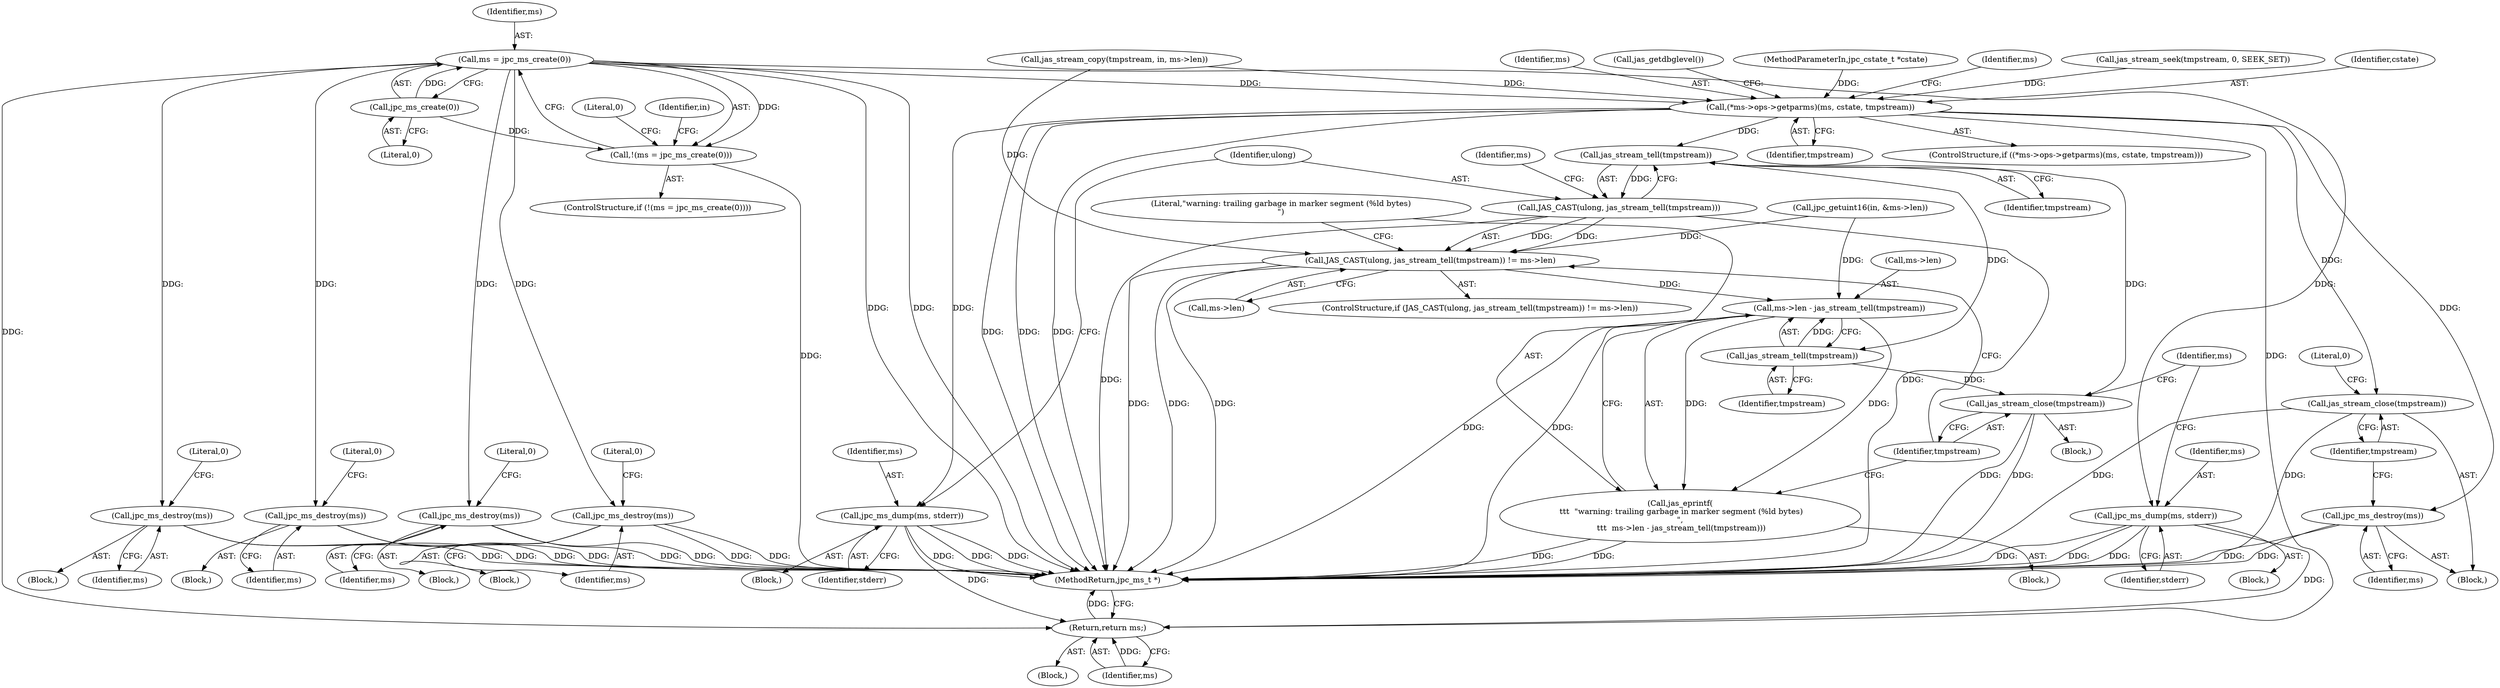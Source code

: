 digraph "0_jasper_d42b2388f7f8e0332c846675133acea151fc557a_34@API" {
"1000121" [label="(Call,ms = jpc_ms_create(0))"];
"1000123" [label="(Call,jpc_ms_create(0))"];
"1000120" [label="(Call,!(ms = jpc_ms_create(0)))"];
"1000148" [label="(Call,jpc_ms_destroy(ms))"];
"1000186" [label="(Call,jpc_ms_destroy(ms))"];
"1000203" [label="(Call,jpc_ms_destroy(ms))"];
"1000224" [label="(Call,jpc_ms_destroy(ms))"];
"1000229" [label="(Call,(*ms->ops->getparms)(ms, cstate, tmpstream))"];
"1000239" [label="(Call,jpc_ms_destroy(ms))"];
"1000241" [label="(Call,jas_stream_close(tmpstream))"];
"1000250" [label="(Call,jpc_ms_dump(ms, stderr))"];
"1000306" [label="(Return,return ms;)"];
"1000257" [label="(Call,jas_stream_tell(tmpstream))"];
"1000255" [label="(Call,JAS_CAST(ulong, jas_stream_tell(tmpstream)))"];
"1000254" [label="(Call,JAS_CAST(ulong, jas_stream_tell(tmpstream)) != ms->len)"];
"1000265" [label="(Call,ms->len - jas_stream_tell(tmpstream))"];
"1000263" [label="(Call,jas_eprintf(\n \t\t\t  \"warning: trailing garbage in marker segment (%ld bytes)\n\",\n \t\t\t  ms->len - jas_stream_tell(tmpstream)))"];
"1000269" [label="(Call,jas_stream_tell(tmpstream))"];
"1000271" [label="(Call,jas_stream_close(tmpstream))"];
"1000285" [label="(Call,jpc_ms_dump(ms, stderr))"];
"1000221" [label="(Block,)"];
"1000209" [label="(Call,jas_stream_copy(tmpstream, in, ms->len))"];
"1000185" [label="(Block,)"];
"1000174" [label="(Call,jpc_getuint16(in, &ms->len))"];
"1000187" [label="(Identifier,ms)"];
"1000264" [label="(Literal,\"warning: trailing garbage in marker segment (%ld bytes)\n\")"];
"1000115" [label="(Block,)"];
"1000265" [label="(Call,ms->len - jas_stream_tell(tmpstream))"];
"1000271" [label="(Call,jas_stream_close(tmpstream))"];
"1000227" [label="(Literal,0)"];
"1000291" [label="(Identifier,ms)"];
"1000257" [label="(Call,jas_stream_tell(tmpstream))"];
"1000255" [label="(Call,JAS_CAST(ulong, jas_stream_tell(tmpstream)))"];
"1000307" [label="(Identifier,ms)"];
"1000262" [label="(Block,)"];
"1000256" [label="(Identifier,ulong)"];
"1000269" [label="(Call,jas_stream_tell(tmpstream))"];
"1000122" [label="(Identifier,ms)"];
"1000123" [label="(Call,jpc_ms_create(0))"];
"1000147" [label="(Block,)"];
"1000240" [label="(Identifier,ms)"];
"1000285" [label="(Call,jpc_ms_dump(ms, stderr))"];
"1000149" [label="(Identifier,ms)"];
"1000216" [label="(Call,jas_stream_seek(tmpstream, 0, SEEK_SET))"];
"1000171" [label="(Block,)"];
"1000286" [label="(Identifier,ms)"];
"1000231" [label="(Identifier,cstate)"];
"1000151" [label="(Literal,0)"];
"1000241" [label="(Call,jas_stream_close(tmpstream))"];
"1000251" [label="(Identifier,ms)"];
"1000254" [label="(Call,JAS_CAST(ulong, jas_stream_tell(tmpstream)) != ms->len)"];
"1000242" [label="(Identifier,tmpstream)"];
"1000233" [label="(Block,)"];
"1000259" [label="(Call,ms->len)"];
"1000253" [label="(ControlStructure,if (JAS_CAST(ulong, jas_stream_tell(tmpstream)) != ms->len))"];
"1000202" [label="(Block,)"];
"1000287" [label="(Identifier,stderr)"];
"1000239" [label="(Call,jpc_ms_destroy(ms))"];
"1000252" [label="(Identifier,stderr)"];
"1000230" [label="(Identifier,ms)"];
"1000250" [label="(Call,jpc_ms_dump(ms, stderr))"];
"1000121" [label="(Call,ms = jpc_ms_create(0))"];
"1000247" [label="(Call,jas_getdbglevel())"];
"1000189" [label="(Literal,0)"];
"1000284" [label="(Block,)"];
"1000206" [label="(Literal,0)"];
"1000229" [label="(Call,(*ms->ops->getparms)(ms, cstate, tmpstream))"];
"1000120" [label="(Call,!(ms = jpc_ms_create(0)))"];
"1000114" [label="(MethodParameterIn,jpc_cstate_t *cstate)"];
"1000244" [label="(Literal,0)"];
"1000224" [label="(Call,jpc_ms_destroy(ms))"];
"1000308" [label="(MethodReturn,jpc_ms_t *)"];
"1000263" [label="(Call,jas_eprintf(\n \t\t\t  \"warning: trailing garbage in marker segment (%ld bytes)\n\",\n \t\t\t  ms->len - jas_stream_tell(tmpstream)))"];
"1000186" [label="(Call,jpc_ms_destroy(ms))"];
"1000272" [label="(Identifier,tmpstream)"];
"1000148" [label="(Call,jpc_ms_destroy(ms))"];
"1000306" [label="(Return,return ms;)"];
"1000258" [label="(Identifier,tmpstream)"];
"1000260" [label="(Identifier,ms)"];
"1000232" [label="(Identifier,tmpstream)"];
"1000119" [label="(ControlStructure,if (!(ms = jpc_ms_create(0))))"];
"1000127" [label="(Literal,0)"];
"1000270" [label="(Identifier,tmpstream)"];
"1000203" [label="(Call,jpc_ms_destroy(ms))"];
"1000131" [label="(Identifier,in)"];
"1000204" [label="(Identifier,ms)"];
"1000236" [label="(Identifier,ms)"];
"1000225" [label="(Identifier,ms)"];
"1000124" [label="(Literal,0)"];
"1000249" [label="(Block,)"];
"1000228" [label="(ControlStructure,if ((*ms->ops->getparms)(ms, cstate, tmpstream)))"];
"1000266" [label="(Call,ms->len)"];
"1000121" -> "1000120"  [label="AST: "];
"1000121" -> "1000123"  [label="CFG: "];
"1000122" -> "1000121"  [label="AST: "];
"1000123" -> "1000121"  [label="AST: "];
"1000120" -> "1000121"  [label="CFG: "];
"1000121" -> "1000308"  [label="DDG: "];
"1000121" -> "1000308"  [label="DDG: "];
"1000121" -> "1000120"  [label="DDG: "];
"1000123" -> "1000121"  [label="DDG: "];
"1000121" -> "1000148"  [label="DDG: "];
"1000121" -> "1000186"  [label="DDG: "];
"1000121" -> "1000203"  [label="DDG: "];
"1000121" -> "1000224"  [label="DDG: "];
"1000121" -> "1000229"  [label="DDG: "];
"1000121" -> "1000285"  [label="DDG: "];
"1000121" -> "1000306"  [label="DDG: "];
"1000123" -> "1000124"  [label="CFG: "];
"1000124" -> "1000123"  [label="AST: "];
"1000123" -> "1000120"  [label="DDG: "];
"1000120" -> "1000119"  [label="AST: "];
"1000127" -> "1000120"  [label="CFG: "];
"1000131" -> "1000120"  [label="CFG: "];
"1000120" -> "1000308"  [label="DDG: "];
"1000148" -> "1000147"  [label="AST: "];
"1000148" -> "1000149"  [label="CFG: "];
"1000149" -> "1000148"  [label="AST: "];
"1000151" -> "1000148"  [label="CFG: "];
"1000148" -> "1000308"  [label="DDG: "];
"1000148" -> "1000308"  [label="DDG: "];
"1000186" -> "1000185"  [label="AST: "];
"1000186" -> "1000187"  [label="CFG: "];
"1000187" -> "1000186"  [label="AST: "];
"1000189" -> "1000186"  [label="CFG: "];
"1000186" -> "1000308"  [label="DDG: "];
"1000186" -> "1000308"  [label="DDG: "];
"1000203" -> "1000202"  [label="AST: "];
"1000203" -> "1000204"  [label="CFG: "];
"1000204" -> "1000203"  [label="AST: "];
"1000206" -> "1000203"  [label="CFG: "];
"1000203" -> "1000308"  [label="DDG: "];
"1000203" -> "1000308"  [label="DDG: "];
"1000224" -> "1000221"  [label="AST: "];
"1000224" -> "1000225"  [label="CFG: "];
"1000225" -> "1000224"  [label="AST: "];
"1000227" -> "1000224"  [label="CFG: "];
"1000224" -> "1000308"  [label="DDG: "];
"1000224" -> "1000308"  [label="DDG: "];
"1000229" -> "1000228"  [label="AST: "];
"1000229" -> "1000232"  [label="CFG: "];
"1000230" -> "1000229"  [label="AST: "];
"1000231" -> "1000229"  [label="AST: "];
"1000232" -> "1000229"  [label="AST: "];
"1000236" -> "1000229"  [label="CFG: "];
"1000247" -> "1000229"  [label="CFG: "];
"1000229" -> "1000308"  [label="DDG: "];
"1000229" -> "1000308"  [label="DDG: "];
"1000229" -> "1000308"  [label="DDG: "];
"1000114" -> "1000229"  [label="DDG: "];
"1000209" -> "1000229"  [label="DDG: "];
"1000216" -> "1000229"  [label="DDG: "];
"1000229" -> "1000239"  [label="DDG: "];
"1000229" -> "1000241"  [label="DDG: "];
"1000229" -> "1000250"  [label="DDG: "];
"1000229" -> "1000257"  [label="DDG: "];
"1000229" -> "1000306"  [label="DDG: "];
"1000239" -> "1000233"  [label="AST: "];
"1000239" -> "1000240"  [label="CFG: "];
"1000240" -> "1000239"  [label="AST: "];
"1000242" -> "1000239"  [label="CFG: "];
"1000239" -> "1000308"  [label="DDG: "];
"1000239" -> "1000308"  [label="DDG: "];
"1000241" -> "1000233"  [label="AST: "];
"1000241" -> "1000242"  [label="CFG: "];
"1000242" -> "1000241"  [label="AST: "];
"1000244" -> "1000241"  [label="CFG: "];
"1000241" -> "1000308"  [label="DDG: "];
"1000241" -> "1000308"  [label="DDG: "];
"1000250" -> "1000249"  [label="AST: "];
"1000250" -> "1000252"  [label="CFG: "];
"1000251" -> "1000250"  [label="AST: "];
"1000252" -> "1000250"  [label="AST: "];
"1000256" -> "1000250"  [label="CFG: "];
"1000250" -> "1000308"  [label="DDG: "];
"1000250" -> "1000308"  [label="DDG: "];
"1000250" -> "1000308"  [label="DDG: "];
"1000250" -> "1000306"  [label="DDG: "];
"1000306" -> "1000115"  [label="AST: "];
"1000306" -> "1000307"  [label="CFG: "];
"1000307" -> "1000306"  [label="AST: "];
"1000308" -> "1000306"  [label="CFG: "];
"1000306" -> "1000308"  [label="DDG: "];
"1000307" -> "1000306"  [label="DDG: "];
"1000285" -> "1000306"  [label="DDG: "];
"1000257" -> "1000255"  [label="AST: "];
"1000257" -> "1000258"  [label="CFG: "];
"1000258" -> "1000257"  [label="AST: "];
"1000255" -> "1000257"  [label="CFG: "];
"1000257" -> "1000255"  [label="DDG: "];
"1000257" -> "1000269"  [label="DDG: "];
"1000257" -> "1000271"  [label="DDG: "];
"1000255" -> "1000254"  [label="AST: "];
"1000256" -> "1000255"  [label="AST: "];
"1000260" -> "1000255"  [label="CFG: "];
"1000255" -> "1000308"  [label="DDG: "];
"1000255" -> "1000308"  [label="DDG: "];
"1000255" -> "1000254"  [label="DDG: "];
"1000255" -> "1000254"  [label="DDG: "];
"1000254" -> "1000253"  [label="AST: "];
"1000254" -> "1000259"  [label="CFG: "];
"1000259" -> "1000254"  [label="AST: "];
"1000264" -> "1000254"  [label="CFG: "];
"1000272" -> "1000254"  [label="CFG: "];
"1000254" -> "1000308"  [label="DDG: "];
"1000254" -> "1000308"  [label="DDG: "];
"1000254" -> "1000308"  [label="DDG: "];
"1000174" -> "1000254"  [label="DDG: "];
"1000209" -> "1000254"  [label="DDG: "];
"1000254" -> "1000265"  [label="DDG: "];
"1000265" -> "1000263"  [label="AST: "];
"1000265" -> "1000269"  [label="CFG: "];
"1000266" -> "1000265"  [label="AST: "];
"1000269" -> "1000265"  [label="AST: "];
"1000263" -> "1000265"  [label="CFG: "];
"1000265" -> "1000308"  [label="DDG: "];
"1000265" -> "1000308"  [label="DDG: "];
"1000265" -> "1000263"  [label="DDG: "];
"1000265" -> "1000263"  [label="DDG: "];
"1000174" -> "1000265"  [label="DDG: "];
"1000269" -> "1000265"  [label="DDG: "];
"1000263" -> "1000262"  [label="AST: "];
"1000264" -> "1000263"  [label="AST: "];
"1000272" -> "1000263"  [label="CFG: "];
"1000263" -> "1000308"  [label="DDG: "];
"1000263" -> "1000308"  [label="DDG: "];
"1000269" -> "1000270"  [label="CFG: "];
"1000270" -> "1000269"  [label="AST: "];
"1000269" -> "1000271"  [label="DDG: "];
"1000271" -> "1000171"  [label="AST: "];
"1000271" -> "1000272"  [label="CFG: "];
"1000272" -> "1000271"  [label="AST: "];
"1000291" -> "1000271"  [label="CFG: "];
"1000271" -> "1000308"  [label="DDG: "];
"1000271" -> "1000308"  [label="DDG: "];
"1000285" -> "1000284"  [label="AST: "];
"1000285" -> "1000287"  [label="CFG: "];
"1000286" -> "1000285"  [label="AST: "];
"1000287" -> "1000285"  [label="AST: "];
"1000291" -> "1000285"  [label="CFG: "];
"1000285" -> "1000308"  [label="DDG: "];
"1000285" -> "1000308"  [label="DDG: "];
"1000285" -> "1000308"  [label="DDG: "];
}
